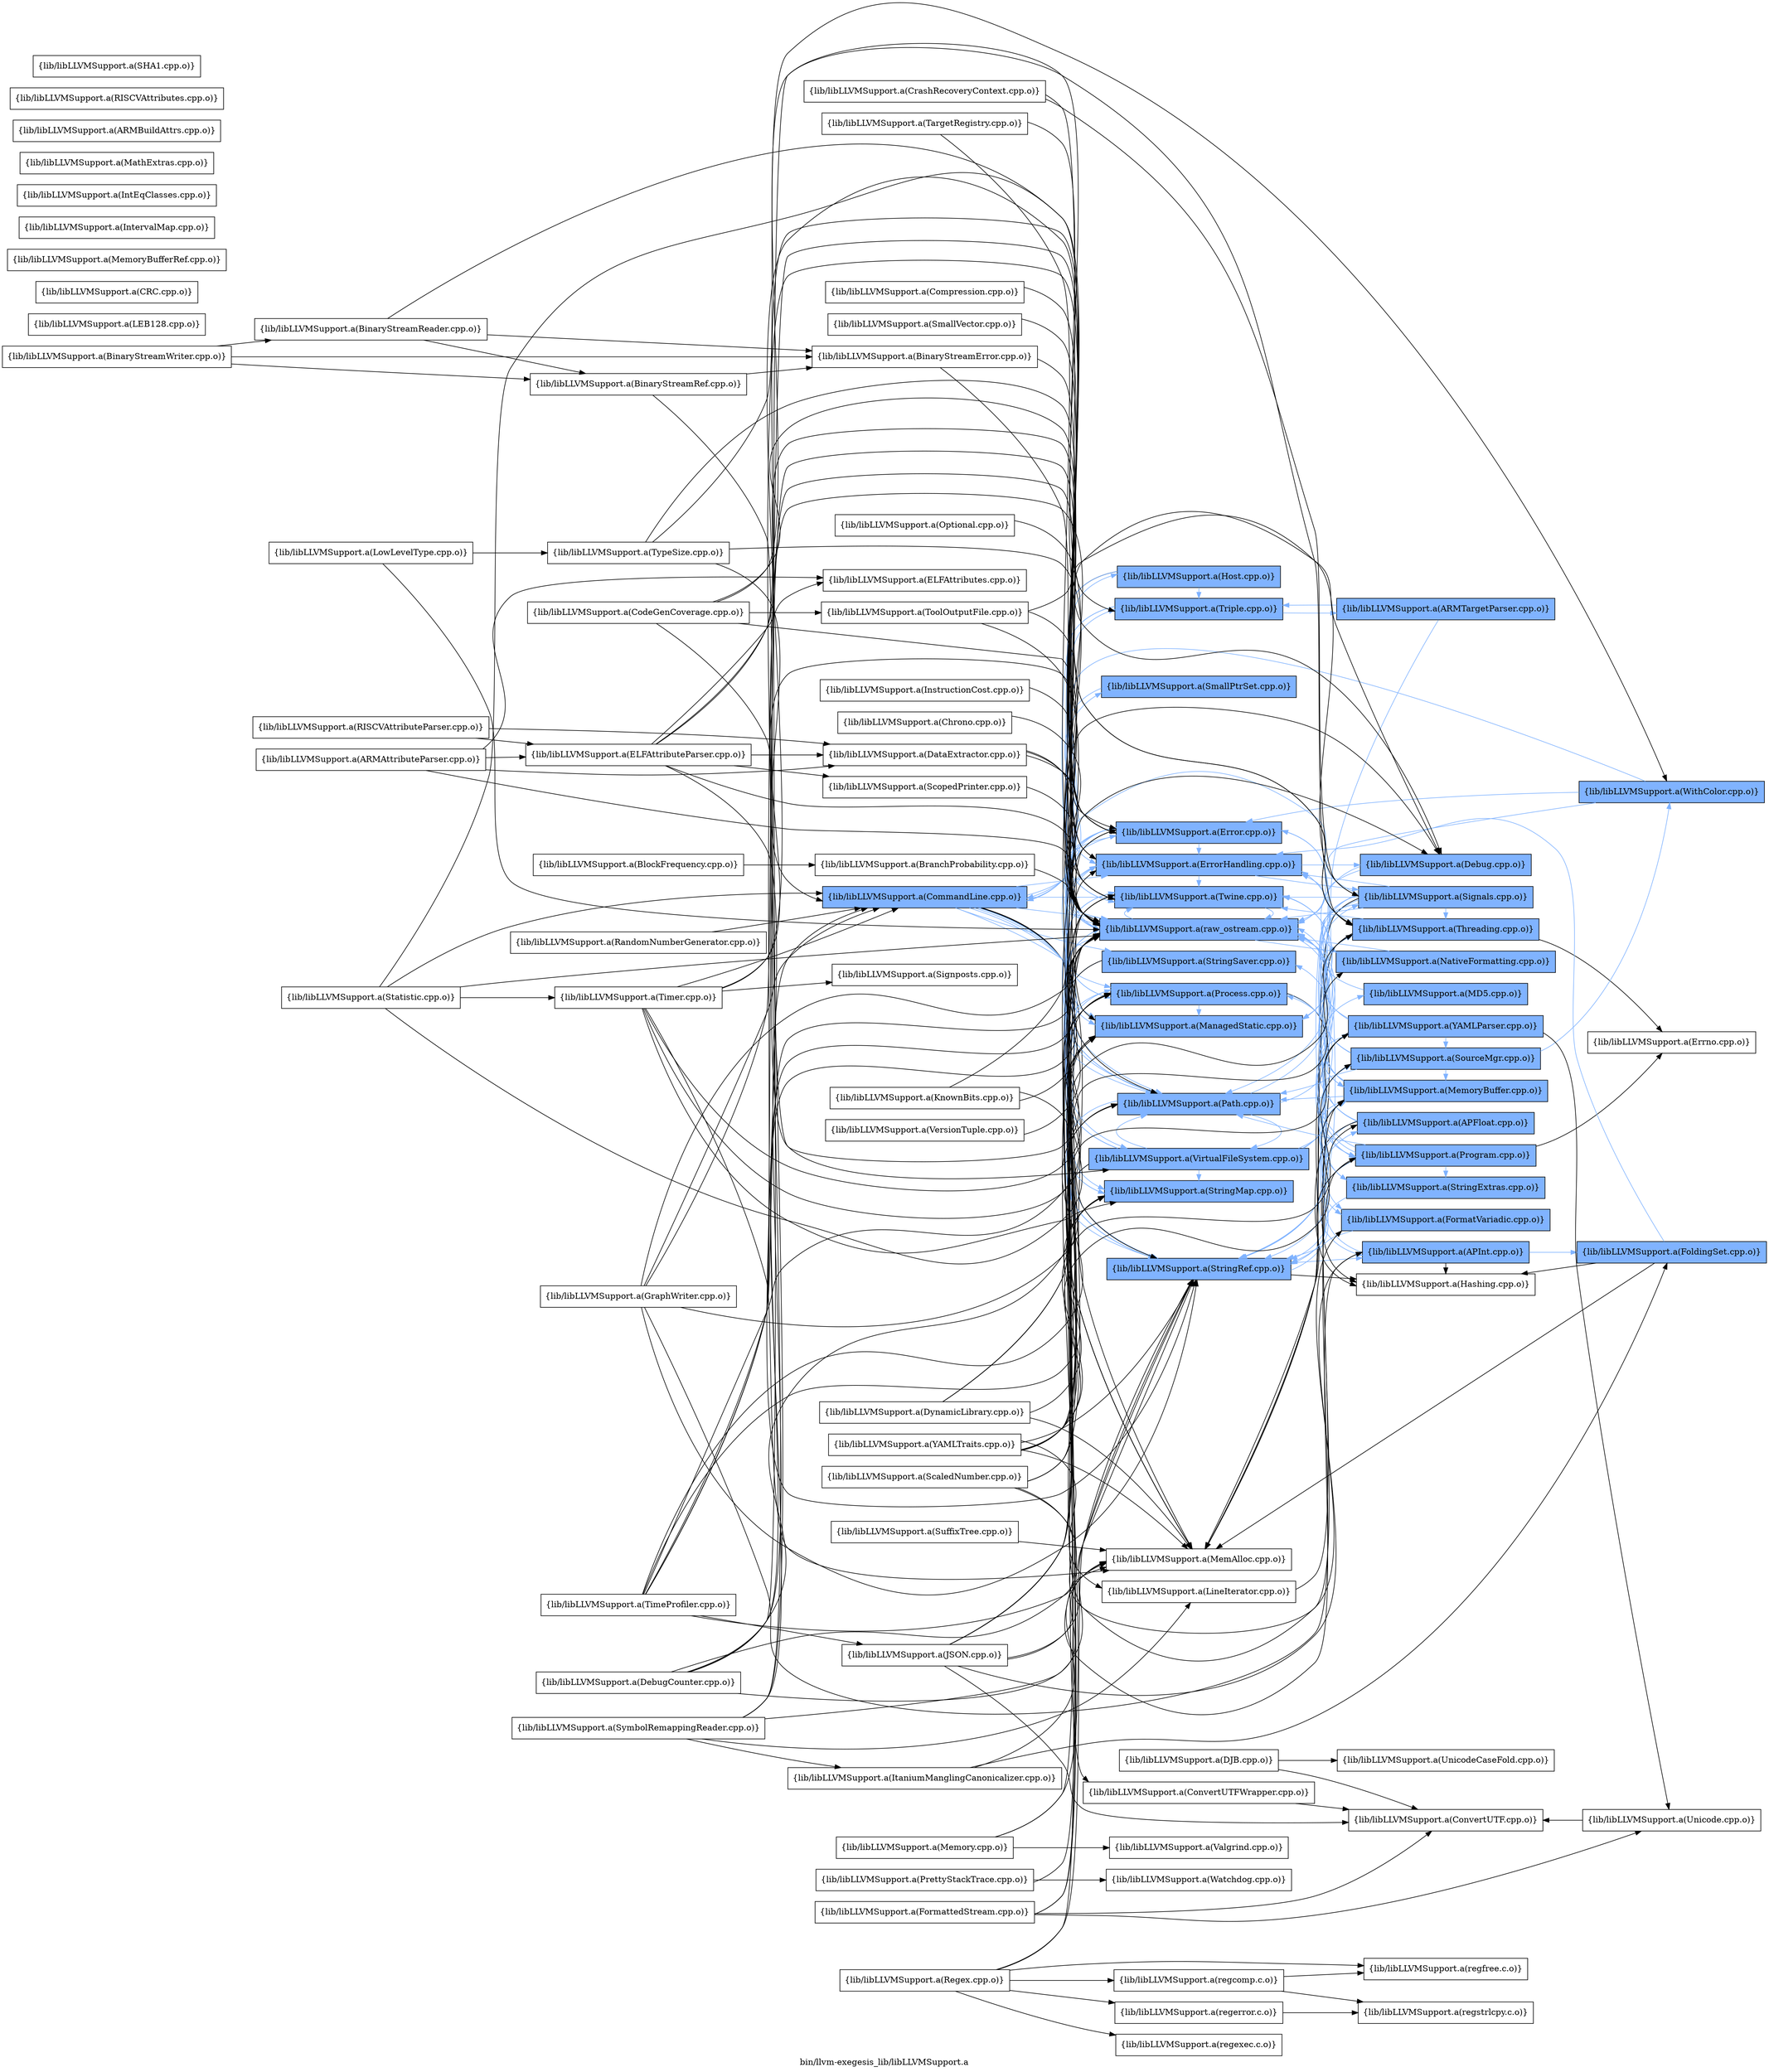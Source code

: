 digraph "bin/llvm-exegesis_lib/libLLVMSupport.a" {
	label="bin/llvm-exegesis_lib/libLLVMSupport.a";
	rankdir=LR;
	{ rank=same; Node0x5604ee09af78;  }
	{ rank=same; Node0x5604ee0b16d8; Node0x5604ee0bab48; Node0x5604ee0b8fc8; Node0x5604ee0b87f8; Node0x5604ee0b7b78; Node0x5604ee09a398; Node0x5604ee099bc8; Node0x5604ee098f48; Node0x5604ee0961f8; Node0x5604ee0967e8; Node0x5604ee0b0cd8; Node0x5604ee0b0788; Node0x5604ee0ae9d8; Node0x5604ee0a0a68; Node0x5604ee0a10a8; Node0x5604ee0a1828;  }
	{ rank=same; Node0x5604ee0af388; Node0x5604ee0b9798; Node0x5604ee097af8; Node0x5604ee0b73a8; Node0x5604ee0993f8; Node0x5604ee0982c8; Node0x5604ee0b1098; Node0x5604ee09cf08; Node0x5604ee0b1cc8; Node0x5604ee0b9ec8; Node0x5604ee0af888; Node0x5604ee09fbb8; Node0x5604ee0a0298; Node0x5604ee0b32a8; Node0x5604ee0b2df8; Node0x5604ee0b2628;  }
	{ rank=same; Node0x5604ee09af78;  }
	{ rank=same; Node0x5604ee0b16d8; Node0x5604ee0bab48; Node0x5604ee0b8fc8; Node0x5604ee0b87f8; Node0x5604ee0b7b78; Node0x5604ee09a398; Node0x5604ee099bc8; Node0x5604ee098f48; Node0x5604ee0961f8; Node0x5604ee0967e8; Node0x5604ee0b0cd8; Node0x5604ee0b0788; Node0x5604ee0ae9d8; Node0x5604ee0a0a68; Node0x5604ee0a10a8; Node0x5604ee0a1828;  }
	{ rank=same; Node0x5604ee0af388; Node0x5604ee0b9798; Node0x5604ee097af8; Node0x5604ee0b73a8; Node0x5604ee0993f8; Node0x5604ee0982c8; Node0x5604ee0b1098; Node0x5604ee09cf08; Node0x5604ee0b1cc8; Node0x5604ee0b9ec8; Node0x5604ee0af888; Node0x5604ee09fbb8; Node0x5604ee0a0298; Node0x5604ee0b32a8; Node0x5604ee0b2df8; Node0x5604ee0b2628;  }

	Node0x5604ee09af78 [shape=record,shape=box,group=1,style=filled,fillcolor="0.600000 0.5 1",label="{lib/libLLVMSupport.a(CommandLine.cpp.o)}"];
	Node0x5604ee09af78 -> Node0x5604ee0b16d8[color="0.600000 0.5 1"];
	Node0x5604ee09af78 -> Node0x5604ee0bab48[color="0.600000 0.5 1"];
	Node0x5604ee09af78 -> Node0x5604ee0b8fc8[color="0.600000 0.5 1"];
	Node0x5604ee09af78 -> Node0x5604ee0b87f8[color="0.600000 0.5 1"];
	Node0x5604ee09af78 -> Node0x5604ee0b7b78[color="0.600000 0.5 1"];
	Node0x5604ee09af78 -> Node0x5604ee09a398;
	Node0x5604ee09af78 -> Node0x5604ee099bc8[color="0.600000 0.5 1"];
	Node0x5604ee09af78 -> Node0x5604ee098f48[color="0.600000 0.5 1"];
	Node0x5604ee09af78 -> Node0x5604ee0961f8[color="0.600000 0.5 1"];
	Node0x5604ee09af78 -> Node0x5604ee0967e8;
	Node0x5604ee09af78 -> Node0x5604ee0b0cd8[color="0.600000 0.5 1"];
	Node0x5604ee09af78 -> Node0x5604ee0b0788[color="0.600000 0.5 1"];
	Node0x5604ee09af78 -> Node0x5604ee0ae9d8[color="0.600000 0.5 1"];
	Node0x5604ee09af78 -> Node0x5604ee0a0a68[color="0.600000 0.5 1"];
	Node0x5604ee09af78 -> Node0x5604ee0a10a8[color="0.600000 0.5 1"];
	Node0x5604ee09af78 -> Node0x5604ee0a1828[color="0.600000 0.5 1"];
	Node0x5604ee099bc8 [shape=record,shape=box,group=1,style=filled,fillcolor="0.600000 0.5 1",label="{lib/libLLVMSupport.a(Error.cpp.o)}"];
	Node0x5604ee099bc8 -> Node0x5604ee098f48[color="0.600000 0.5 1"];
	Node0x5604ee099bc8 -> Node0x5604ee0961f8[color="0.600000 0.5 1"];
	Node0x5604ee099bc8 -> Node0x5604ee0b0cd8[color="0.600000 0.5 1"];
	Node0x5604ee099bc8 -> Node0x5604ee0ae9d8[color="0.600000 0.5 1"];
	Node0x5604ee0967e8 [shape=record,shape=box,group=0,label="{lib/libLLVMSupport.a(MemAlloc.cpp.o)}"];
	Node0x5604ee0b0cd8 [shape=record,shape=box,group=1,style=filled,fillcolor="0.600000 0.5 1",label="{lib/libLLVMSupport.a(Twine.cpp.o)}"];
	Node0x5604ee0b0cd8 -> Node0x5604ee0ae9d8[color="0.600000 0.5 1"];
	Node0x5604ee0ae9d8 [shape=record,shape=box,group=1,style=filled,fillcolor="0.600000 0.5 1",label="{lib/libLLVMSupport.a(raw_ostream.cpp.o)}"];
	Node0x5604ee0ae9d8 -> Node0x5604ee099bc8[color="0.600000 0.5 1"];
	Node0x5604ee0ae9d8 -> Node0x5604ee098f48[color="0.600000 0.5 1"];
	Node0x5604ee0ae9d8 -> Node0x5604ee0b0cd8[color="0.600000 0.5 1"];
	Node0x5604ee0ae9d8 -> Node0x5604ee09fbb8[color="0.600000 0.5 1"];
	Node0x5604ee0ae9d8 -> Node0x5604ee0a0298[color="0.600000 0.5 1"];
	Node0x5604ee0ae9d8 -> Node0x5604ee0a10a8[color="0.600000 0.5 1"];
	Node0x5604ee0ae9d8 -> Node0x5604ee0a1828[color="0.600000 0.5 1"];
	Node0x5604ee0ae9d8 -> Node0x5604ee0b32a8[color="0.600000 0.5 1"];
	Node0x5604ee0b1db8 [shape=record,shape=box,group=0,label="{lib/libLLVMSupport.a(TargetRegistry.cpp.o)}"];
	Node0x5604ee0b1db8 -> Node0x5604ee0b7b78;
	Node0x5604ee0b1db8 -> Node0x5604ee0ae9d8;
	Node0x5604ee0b2df8 [shape=record,shape=box,group=1,style=filled,fillcolor="0.600000 0.5 1",label="{lib/libLLVMSupport.a(MD5.cpp.o)}"];
	Node0x5604ee0b2df8 -> Node0x5604ee0ae9d8[color="0.600000 0.5 1"];
	Node0x5604ee0b1cc8 [shape=record,shape=box,group=1,style=filled,fillcolor="0.600000 0.5 1",label="{lib/libLLVMSupport.a(SourceMgr.cpp.o)}"];
	Node0x5604ee0b1cc8 -> Node0x5604ee0b9ec8[color="0.600000 0.5 1"];
	Node0x5604ee0b1cc8 -> Node0x5604ee0b87f8[color="0.600000 0.5 1"];
	Node0x5604ee0b1cc8 -> Node0x5604ee0b0cd8[color="0.600000 0.5 1"];
	Node0x5604ee0b1cc8 -> Node0x5604ee0b0008[color="0.600000 0.5 1"];
	Node0x5604ee0b1cc8 -> Node0x5604ee0ae9d8[color="0.600000 0.5 1"];
	Node0x5604ee0b1cc8 -> Node0x5604ee0a10a8[color="0.600000 0.5 1"];
	Node0x5604ee0bab48 [shape=record,shape=box,group=1,style=filled,fillcolor="0.600000 0.5 1",label="{lib/libLLVMSupport.a(StringMap.cpp.o)}"];
	Node0x5604ee0bab48 -> Node0x5604ee098f48[color="0.600000 0.5 1"];
	Node0x5604ee0b87f8 [shape=record,shape=box,group=1,style=filled,fillcolor="0.600000 0.5 1",label="{lib/libLLVMSupport.a(StringRef.cpp.o)}"];
	Node0x5604ee0b87f8 -> Node0x5604ee0af388[color="0.600000 0.5 1"];
	Node0x5604ee0b87f8 -> Node0x5604ee0b9798[color="0.600000 0.5 1"];
	Node0x5604ee0b87f8 -> Node0x5604ee099bc8[color="0.600000 0.5 1"];
	Node0x5604ee0b87f8 -> Node0x5604ee097af8;
	Node0x5604ee098f48 [shape=record,shape=box,group=1,style=filled,fillcolor="0.600000 0.5 1",label="{lib/libLLVMSupport.a(ErrorHandling.cpp.o)}"];
	Node0x5604ee098f48 -> Node0x5604ee0982c8[color="0.600000 0.5 1"];
	Node0x5604ee098f48 -> Node0x5604ee0b0cd8[color="0.600000 0.5 1"];
	Node0x5604ee098f48 -> Node0x5604ee0ae9d8[color="0.600000 0.5 1"];
	Node0x5604ee098f48 -> Node0x5604ee0b1098[color="0.600000 0.5 1"];
	Node0x5604ee0a10a8 [shape=record,shape=box,group=1,style=filled,fillcolor="0.600000 0.5 1",label="{lib/libLLVMSupport.a(Path.cpp.o)}"];
	Node0x5604ee0a10a8 -> Node0x5604ee0b2df8[color="0.600000 0.5 1"];
	Node0x5604ee0a10a8 -> Node0x5604ee0b87f8[color="0.600000 0.5 1"];
	Node0x5604ee0a10a8 -> Node0x5604ee099bc8[color="0.600000 0.5 1"];
	Node0x5604ee0a10a8 -> Node0x5604ee0b0cd8[color="0.600000 0.5 1"];
	Node0x5604ee0a10a8 -> Node0x5604ee0b0788[color="0.600000 0.5 1"];
	Node0x5604ee0a10a8 -> Node0x5604ee0a1828[color="0.600000 0.5 1"];
	Node0x5604ee0a10a8 -> Node0x5604ee0b1098[color="0.600000 0.5 1"];
	Node0x5604ee0b1098 [shape=record,shape=box,group=1,style=filled,fillcolor="0.600000 0.5 1",label="{lib/libLLVMSupport.a(Signals.cpp.o)}"];
	Node0x5604ee0b1098 -> Node0x5604ee0b9ec8[color="0.600000 0.5 1"];
	Node0x5604ee0b1098 -> Node0x5604ee0b87f8[color="0.600000 0.5 1"];
	Node0x5604ee0b1098 -> Node0x5604ee09af78[color="0.600000 0.5 1"];
	Node0x5604ee0b1098 -> Node0x5604ee098f48[color="0.600000 0.5 1"];
	Node0x5604ee0b1098 -> Node0x5604ee0961f8[color="0.600000 0.5 1"];
	Node0x5604ee0b1098 -> Node0x5604ee0967e8;
	Node0x5604ee0b1098 -> Node0x5604ee0b0cd8[color="0.600000 0.5 1"];
	Node0x5604ee0b1098 -> Node0x5604ee0ae9d8[color="0.600000 0.5 1"];
	Node0x5604ee0b1098 -> Node0x5604ee09fbb8[color="0.600000 0.5 1"];
	Node0x5604ee0b1098 -> Node0x5604ee0a0298[color="0.600000 0.5 1"];
	Node0x5604ee0b1098 -> Node0x5604ee0a10a8[color="0.600000 0.5 1"];
	Node0x5604ee0b1098 -> Node0x5604ee0b32a8[color="0.600000 0.5 1"];
	Node0x5604ee0b1098 -> Node0x5604ee09cf08[color="0.600000 0.5 1"];
	Node0x5604ee097af8 [shape=record,shape=box,group=0,label="{lib/libLLVMSupport.a(Hashing.cpp.o)}"];
	Node0x5604ee0972d8 [shape=record,shape=box,group=0,label="{lib/libLLVMSupport.a(LEB128.cpp.o)}"];
	Node0x5604ee0b16d8 [shape=record,shape=box,group=1,style=filled,fillcolor="0.600000 0.5 1",label="{lib/libLLVMSupport.a(SmallPtrSet.cpp.o)}"];
	Node0x5604ee0b16d8 -> Node0x5604ee098f48[color="0.600000 0.5 1"];
	Node0x5604ee0b7b78 [shape=record,shape=box,group=1,style=filled,fillcolor="0.600000 0.5 1",label="{lib/libLLVMSupport.a(Triple.cpp.o)}"];
	Node0x5604ee0b7b78 -> Node0x5604ee0b87f8[color="0.600000 0.5 1"];
	Node0x5604ee0b7b78 -> Node0x5604ee0b73a8[color="0.600000 0.5 1"];
	Node0x5604ee0b7b78 -> Node0x5604ee0b0cd8[color="0.600000 0.5 1"];
	Node0x5604ee0af388 [shape=record,shape=box,group=1,style=filled,fillcolor="0.600000 0.5 1",label="{lib/libLLVMSupport.a(APInt.cpp.o)}"];
	Node0x5604ee0af388 -> Node0x5604ee0978c8[color="0.600000 0.5 1"];
	Node0x5604ee0af388 -> Node0x5604ee097af8;
	Node0x5604ee0af388 -> Node0x5604ee0ae9d8[color="0.600000 0.5 1"];
	Node0x5604ee0978c8 [shape=record,shape=box,group=1,style=filled,fillcolor="0.600000 0.5 1",label="{lib/libLLVMSupport.a(FoldingSet.cpp.o)}"];
	Node0x5604ee0978c8 -> Node0x5604ee098f48[color="0.600000 0.5 1"];
	Node0x5604ee0978c8 -> Node0x5604ee097af8;
	Node0x5604ee0978c8 -> Node0x5604ee0967e8;
	Node0x5604ee0b8fc8 [shape=record,shape=box,group=1,style=filled,fillcolor="0.600000 0.5 1",label="{lib/libLLVMSupport.a(StringSaver.cpp.o)}"];
	Node0x5604ee0b8fc8 -> Node0x5604ee0b87f8[color="0.600000 0.5 1"];
	Node0x5604ee0b8fc8 -> Node0x5604ee0967e8;
	Node0x5604ee09a398 [shape=record,shape=box,group=0,label="{lib/libLLVMSupport.a(ConvertUTFWrapper.cpp.o)}"];
	Node0x5604ee09a398 -> Node0x5604ee0993f8;
	Node0x5604ee0961f8 [shape=record,shape=box,group=1,style=filled,fillcolor="0.600000 0.5 1",label="{lib/libLLVMSupport.a(ManagedStatic.cpp.o)}"];
	Node0x5604ee0961f8 -> Node0x5604ee09cf08[color="0.600000 0.5 1"];
	Node0x5604ee0b0788 [shape=record,shape=box,group=1,style=filled,fillcolor="0.600000 0.5 1",label="{lib/libLLVMSupport.a(VirtualFileSystem.cpp.o)}"];
	Node0x5604ee0b0788 -> Node0x5604ee0b1cc8[color="0.600000 0.5 1"];
	Node0x5604ee0b0788 -> Node0x5604ee0b9ec8[color="0.600000 0.5 1"];
	Node0x5604ee0b0788 -> Node0x5604ee0bab48[color="0.600000 0.5 1"];
	Node0x5604ee0b0788 -> Node0x5604ee0b87f8[color="0.600000 0.5 1"];
	Node0x5604ee0b0788 -> Node0x5604ee099bc8[color="0.600000 0.5 1"];
	Node0x5604ee0b0788 -> Node0x5604ee0967e8;
	Node0x5604ee0b0788 -> Node0x5604ee0b0cd8[color="0.600000 0.5 1"];
	Node0x5604ee0b0788 -> Node0x5604ee0af888[color="0.600000 0.5 1"];
	Node0x5604ee0b0788 -> Node0x5604ee0ae9d8[color="0.600000 0.5 1"];
	Node0x5604ee0b0788 -> Node0x5604ee0a10a8[color="0.600000 0.5 1"];
	Node0x5604ee0a0a68 [shape=record,shape=box,group=1,style=filled,fillcolor="0.600000 0.5 1",label="{lib/libLLVMSupport.a(Host.cpp.o)}"];
	Node0x5604ee0a0a68 -> Node0x5604ee0bab48[color="0.600000 0.5 1"];
	Node0x5604ee0a0a68 -> Node0x5604ee0b87f8[color="0.600000 0.5 1"];
	Node0x5604ee0a0a68 -> Node0x5604ee0b7b78[color="0.600000 0.5 1"];
	Node0x5604ee0a0a68 -> Node0x5604ee0967e8;
	Node0x5604ee0a0a68 -> Node0x5604ee0ae9d8[color="0.600000 0.5 1"];
	Node0x5604ee0a1828 [shape=record,shape=box,group=1,style=filled,fillcolor="0.600000 0.5 1",label="{lib/libLLVMSupport.a(Process.cpp.o)}"];
	Node0x5604ee0a1828 -> Node0x5604ee099bc8[color="0.600000 0.5 1"];
	Node0x5604ee0a1828 -> Node0x5604ee097af8;
	Node0x5604ee0a1828 -> Node0x5604ee0961f8[color="0.600000 0.5 1"];
	Node0x5604ee0a1828 -> Node0x5604ee0a10a8[color="0.600000 0.5 1"];
	Node0x5604ee0a1828 -> Node0x5604ee0b2628[color="0.600000 0.5 1"];
	Node0x5604ee0993f8 [shape=record,shape=box,group=0,label="{lib/libLLVMSupport.a(ConvertUTF.cpp.o)}"];
	Node0x5604ee0982c8 [shape=record,shape=box,group=1,style=filled,fillcolor="0.600000 0.5 1",label="{lib/libLLVMSupport.a(Debug.cpp.o)}"];
	Node0x5604ee0982c8 -> Node0x5604ee0961f8[color="0.600000 0.5 1"];
	Node0x5604ee0982c8 -> Node0x5604ee0ae9d8[color="0.600000 0.5 1"];
	Node0x5604ee09cf08 [shape=record,shape=box,group=1,style=filled,fillcolor="0.600000 0.5 1",label="{lib/libLLVMSupport.a(Threading.cpp.o)}"];
	Node0x5604ee09cf08 -> Node0x5604ee0b87f8[color="0.600000 0.5 1"];
	Node0x5604ee09cf08 -> Node0x5604ee098f48[color="0.600000 0.5 1"];
	Node0x5604ee09cf08 -> Node0x5604ee0967e8;
	Node0x5604ee09cf08 -> Node0x5604ee0b0cd8[color="0.600000 0.5 1"];
	Node0x5604ee09cf08 -> Node0x5604ee0b1868;
	Node0x5604ee0b1ef8 [shape=record,shape=box,group=0,label="{lib/libLLVMSupport.a(SmallVector.cpp.o)}"];
	Node0x5604ee0b1ef8 -> Node0x5604ee098f48;
	Node0x5604ee0b9ec8 [shape=record,shape=box,group=1,style=filled,fillcolor="0.600000 0.5 1",label="{lib/libLLVMSupport.a(MemoryBuffer.cpp.o)}"];
	Node0x5604ee0b9ec8 -> Node0x5604ee099bc8[color="0.600000 0.5 1"];
	Node0x5604ee0b9ec8 -> Node0x5604ee0b0cd8[color="0.600000 0.5 1"];
	Node0x5604ee0b9ec8 -> Node0x5604ee0a10a8[color="0.600000 0.5 1"];
	Node0x5604ee0b9ec8 -> Node0x5604ee0a1828[color="0.600000 0.5 1"];
	Node0x5604ee0b9ec8 -> Node0x5604ee0b32a8[color="0.600000 0.5 1"];
	Node0x5604ee0b0008 [shape=record,shape=box,group=1,style=filled,fillcolor="0.600000 0.5 1",label="{lib/libLLVMSupport.a(WithColor.cpp.o)}"];
	Node0x5604ee0b0008 -> Node0x5604ee09af78[color="0.600000 0.5 1"];
	Node0x5604ee0b0008 -> Node0x5604ee099bc8[color="0.600000 0.5 1"];
	Node0x5604ee0b0008 -> Node0x5604ee0ae9d8[color="0.600000 0.5 1"];
	Node0x5604ee0b32a8 [shape=record,shape=box,group=1,style=filled,fillcolor="0.600000 0.5 1",label="{lib/libLLVMSupport.a(Program.cpp.o)}"];
	Node0x5604ee0b32a8 -> Node0x5604ee0b8fc8[color="0.600000 0.5 1"];
	Node0x5604ee0b32a8 -> Node0x5604ee0b87f8[color="0.600000 0.5 1"];
	Node0x5604ee0b32a8 -> Node0x5604ee0967e8;
	Node0x5604ee0b32a8 -> Node0x5604ee0ae9d8[color="0.600000 0.5 1"];
	Node0x5604ee0b32a8 -> Node0x5604ee0a10a8[color="0.600000 0.5 1"];
	Node0x5604ee0b32a8 -> Node0x5604ee0b2628[color="0.600000 0.5 1"];
	Node0x5604ee0b32a8 -> Node0x5604ee0b1868;
	Node0x5604ee0b9798 [shape=record,shape=box,group=1,style=filled,fillcolor="0.600000 0.5 1",label="{lib/libLLVMSupport.a(APFloat.cpp.o)}"];
	Node0x5604ee0b9798 -> Node0x5604ee0af388[color="0.600000 0.5 1"];
	Node0x5604ee0b9798 -> Node0x5604ee0b87f8[color="0.600000 0.5 1"];
	Node0x5604ee0b9798 -> Node0x5604ee099bc8[color="0.600000 0.5 1"];
	Node0x5604ee0b9798 -> Node0x5604ee097af8;
	Node0x5604ee0b9798 -> Node0x5604ee0ae9d8[color="0.600000 0.5 1"];
	Node0x5604ee0b73a8 [shape=record,shape=box,group=1,style=filled,fillcolor="0.600000 0.5 1",label="{lib/libLLVMSupport.a(ARMTargetParser.cpp.o)}"];
	Node0x5604ee0b73a8 -> Node0x5604ee0b87f8[color="0.600000 0.5 1"];
	Node0x5604ee0b73a8 -> Node0x5604ee0b7b78[color="0.600000 0.5 1"];
	Node0x5604ee0af888 [shape=record,shape=box,group=1,style=filled,fillcolor="0.600000 0.5 1",label="{lib/libLLVMSupport.a(YAMLParser.cpp.o)}"];
	Node0x5604ee0af888 -> Node0x5604ee0b1cc8[color="0.600000 0.5 1"];
	Node0x5604ee0af888 -> Node0x5604ee0b9ec8[color="0.600000 0.5 1"];
	Node0x5604ee0af888 -> Node0x5604ee0b87f8[color="0.600000 0.5 1"];
	Node0x5604ee0af888 -> Node0x5604ee098f48[color="0.600000 0.5 1"];
	Node0x5604ee0af888 -> Node0x5604ee0967e8;
	Node0x5604ee0af888 -> Node0x5604ee0af108;
	Node0x5604ee0af888 -> Node0x5604ee0ae9d8[color="0.600000 0.5 1"];
	Node0x5604ee0af108 [shape=record,shape=box,group=0,label="{lib/libLLVMSupport.a(Unicode.cpp.o)}"];
	Node0x5604ee0af108 -> Node0x5604ee0993f8;
	Node0x5604ee09fbb8 [shape=record,shape=box,group=1,style=filled,fillcolor="0.600000 0.5 1",label="{lib/libLLVMSupport.a(NativeFormatting.cpp.o)}"];
	Node0x5604ee09fbb8 -> Node0x5604ee0ae9d8[color="0.600000 0.5 1"];
	Node0x5604ee0a0298 [shape=record,shape=box,group=1,style=filled,fillcolor="0.600000 0.5 1",label="{lib/libLLVMSupport.a(FormatVariadic.cpp.o)}"];
	Node0x5604ee0a0298 -> Node0x5604ee0b87f8[color="0.600000 0.5 1"];
	Node0x5604ee0b2628 [shape=record,shape=box,group=1,style=filled,fillcolor="0.600000 0.5 1",label="{lib/libLLVMSupport.a(StringExtras.cpp.o)}"];
	Node0x5604ee0b2628 -> Node0x5604ee0b87f8[color="0.600000 0.5 1"];
	Node0x5604ee0b2628 -> Node0x5604ee0ae9d8[color="0.600000 0.5 1"];
	Node0x5604ee0b42e8 [shape=record,shape=box,group=0,label="{lib/libLLVMSupport.a(CrashRecoveryContext.cpp.o)}"];
	Node0x5604ee0b42e8 -> Node0x5604ee0961f8;
	Node0x5604ee0b42e8 -> Node0x5604ee0b1098;
	Node0x5604ee0b1868 [shape=record,shape=box,group=0,label="{lib/libLLVMSupport.a(Errno.cpp.o)}"];
	Node0x5604ee0a8b28 [shape=record,shape=box,group=0,label="{lib/libLLVMSupport.a(TypeSize.cpp.o)}"];
	Node0x5604ee0a8b28 -> Node0x5604ee09af78;
	Node0x5604ee0a8b28 -> Node0x5604ee098f48;
	Node0x5604ee0a8b28 -> Node0x5604ee0b0008;
	Node0x5604ee0a8b28 -> Node0x5604ee0ae9d8;
	Node0x5604ee094ad8 [shape=record,shape=box,group=0,label="{lib/libLLVMSupport.a(KnownBits.cpp.o)}"];
	Node0x5604ee094ad8 -> Node0x5604ee0af388;
	Node0x5604ee094ad8 -> Node0x5604ee0982c8;
	Node0x5604ee094ad8 -> Node0x5604ee0ae9d8;
	Node0x5604ee0aae78 [shape=record,shape=box,group=0,label="{lib/libLLVMSupport.a(BranchProbability.cpp.o)}"];
	Node0x5604ee0aae78 -> Node0x5604ee0ae9d8;
	Node0x5604ee098958 [shape=record,shape=box,group=0,label="{lib/libLLVMSupport.a(CodeGenCoverage.cpp.o)}"];
	Node0x5604ee098958 -> Node0x5604ee0b0cd8;
	Node0x5604ee098958 -> Node0x5604ee0ae9d8;
	Node0x5604ee098958 -> Node0x5604ee0a1828;
	Node0x5604ee098958 -> Node0x5604ee09cf08;
	Node0x5604ee098958 -> Node0x5604ee099678;
	Node0x5604ee099678 [shape=record,shape=box,group=0,label="{lib/libLLVMSupport.a(ToolOutputFile.cpp.o)}"];
	Node0x5604ee099678 -> Node0x5604ee0ae9d8;
	Node0x5604ee099678 -> Node0x5604ee0a10a8;
	Node0x5604ee099678 -> Node0x5604ee0b1098;
	Node0x5604ee0afab8 [shape=record,shape=box,group=0,label="{lib/libLLVMSupport.a(GraphWriter.cpp.o)}"];
	Node0x5604ee0afab8 -> Node0x5604ee0b87f8;
	Node0x5604ee0afab8 -> Node0x5604ee09af78;
	Node0x5604ee0afab8 -> Node0x5604ee0b0cd8;
	Node0x5604ee0afab8 -> Node0x5604ee0ae9d8;
	Node0x5604ee0afab8 -> Node0x5604ee0a10a8;
	Node0x5604ee0afab8 -> Node0x5604ee0b32a8;
	Node0x5604ee0b0198 [shape=record,shape=box,group=0,label="{lib/libLLVMSupport.a(DynamicLibrary.cpp.o)}"];
	Node0x5604ee0b0198 -> Node0x5604ee0bab48;
	Node0x5604ee0b0198 -> Node0x5604ee0961f8;
	Node0x5604ee0b0198 -> Node0x5604ee0967e8;
	Node0x5604ee0b0198 -> Node0x5604ee09cf08;
	Node0x5604ee0a4398 [shape=record,shape=box,group=0,label="{lib/libLLVMSupport.a(Compression.cpp.o)}"];
	Node0x5604ee0a4398 -> Node0x5604ee099bc8;
	Node0x5604ee0a03d8 [shape=record,shape=box,group=0,label="{lib/libLLVMSupport.a(CRC.cpp.o)}"];
	Node0x5604ee0b2268 [shape=record,shape=box,group=0,label="{lib/libLLVMSupport.a(YAMLTraits.cpp.o)}"];
	Node0x5604ee0b2268 -> Node0x5604ee0b1cc8;
	Node0x5604ee0b2268 -> Node0x5604ee0b9ec8;
	Node0x5604ee0b2268 -> Node0x5604ee0bab48;
	Node0x5604ee0b2268 -> Node0x5604ee0b87f8;
	Node0x5604ee0b2268 -> Node0x5604ee098f48;
	Node0x5604ee0b2268 -> Node0x5604ee0967e8;
	Node0x5604ee0b2268 -> Node0x5604ee0b0cd8;
	Node0x5604ee0b2268 -> Node0x5604ee0af888;
	Node0x5604ee0b2268 -> Node0x5604ee0ae9d8;
	Node0x5604ee0b2268 -> Node0x5604ee0b1a98;
	Node0x5604ee0b3258 [shape=record,shape=box,group=0,label="{lib/libLLVMSupport.a(MemoryBufferRef.cpp.o)}"];
	Node0x5604ee0b1a98 [shape=record,shape=box,group=0,label="{lib/libLLVMSupport.a(LineIterator.cpp.o)}"];
	Node0x5604ee0b1a98 -> Node0x5604ee0b9ec8;
	Node0x5604ee0b1278 [shape=record,shape=box,group=0,label="{lib/libLLVMSupport.a(VersionTuple.cpp.o)}"];
	Node0x5604ee0b1278 -> Node0x5604ee0ae9d8;
	Node0x5604ee0ac638 [shape=record,shape=box,group=0,label="{lib/libLLVMSupport.a(Timer.cpp.o)}"];
	Node0x5604ee0ac638 -> Node0x5604ee0bab48;
	Node0x5604ee0ac638 -> Node0x5604ee09af78;
	Node0x5604ee0ac638 -> Node0x5604ee0961f8;
	Node0x5604ee0ac638 -> Node0x5604ee0967e8;
	Node0x5604ee0ac638 -> Node0x5604ee0ae9d8;
	Node0x5604ee0ac638 -> Node0x5604ee0a1828;
	Node0x5604ee0ac638 -> Node0x5604ee09cf08;
	Node0x5604ee0ac638 -> Node0x5604ee0ac958;
	Node0x5604ee0ac958 [shape=record,shape=box,group=0,label="{lib/libLLVMSupport.a(Signposts.cpp.o)}"];
	Node0x5604ee0b6778 [shape=record,shape=box,group=0,label="{lib/libLLVMSupport.a(DJB.cpp.o)}"];
	Node0x5604ee0b6778 -> Node0x5604ee0993f8;
	Node0x5604ee0b6778 -> Node0x5604ee0b83e8;
	Node0x5604ee0b83e8 [shape=record,shape=box,group=0,label="{lib/libLLVMSupport.a(UnicodeCaseFold.cpp.o)}"];
	Node0x5604ee0a6fa8 [shape=record,shape=box,group=0,label="{lib/libLLVMSupport.a(BinaryStreamWriter.cpp.o)}"];
	Node0x5604ee0a6fa8 -> Node0x5604ee0a76d8;
	Node0x5604ee0a6fa8 -> Node0x5604ee0930e8;
	Node0x5604ee0a6fa8 -> Node0x5604ee097d28;
	Node0x5604ee0a76d8 [shape=record,shape=box,group=0,label="{lib/libLLVMSupport.a(BinaryStreamRef.cpp.o)}"];
	Node0x5604ee0a76d8 -> Node0x5604ee0b0788;
	Node0x5604ee0a76d8 -> Node0x5604ee0930e8;
	Node0x5604ee0930e8 [shape=record,shape=box,group=0,label="{lib/libLLVMSupport.a(BinaryStreamError.cpp.o)}"];
	Node0x5604ee0930e8 -> Node0x5604ee099bc8;
	Node0x5604ee0930e8 -> Node0x5604ee0ae9d8;
	Node0x5604ee097d28 [shape=record,shape=box,group=0,label="{lib/libLLVMSupport.a(BinaryStreamReader.cpp.o)}"];
	Node0x5604ee097d28 -> Node0x5604ee099bc8;
	Node0x5604ee097d28 -> Node0x5604ee0a76d8;
	Node0x5604ee097d28 -> Node0x5604ee0930e8;
	Node0x5604ee09a4d8 [shape=record,shape=box,group=0,label="{lib/libLLVMSupport.a(DataExtractor.cpp.o)}"];
	Node0x5604ee09a4d8 -> Node0x5604ee0b87f8;
	Node0x5604ee09a4d8 -> Node0x5604ee099bc8;
	Node0x5604ee09a4d8 -> Node0x5604ee0ae9d8;
	Node0x5604ee0b3078 [shape=record,shape=box,group=0,label="{lib/libLLVMSupport.a(Optional.cpp.o)}"];
	Node0x5604ee0b3078 -> Node0x5604ee0ae9d8;
	Node0x5604ee09a1b8 [shape=record,shape=box,group=0,label="{lib/libLLVMSupport.a(ScopedPrinter.cpp.o)}"];
	Node0x5604ee09a1b8 -> Node0x5604ee0ae9d8;
	Node0x5604ee0a3df8 [shape=record,shape=box,group=0,label="{lib/libLLVMSupport.a(LowLevelType.cpp.o)}"];
	Node0x5604ee0a3df8 -> Node0x5604ee0ae9d8;
	Node0x5604ee0a3df8 -> Node0x5604ee0a8b28;
	Node0x5604ee0b03c8 [shape=record,shape=box,group=0,label="{lib/libLLVMSupport.a(BlockFrequency.cpp.o)}"];
	Node0x5604ee0b03c8 -> Node0x5604ee0aae78;
	Node0x5604ee09dea8 [shape=record,shape=box,group=0,label="{lib/libLLVMSupport.a(IntervalMap.cpp.o)}"];
	Node0x5604ee0b9d38 [shape=record,shape=box,group=0,label="{lib/libLLVMSupport.a(Memory.cpp.o)}"];
	Node0x5604ee0b9d38 -> Node0x5604ee099bc8;
	Node0x5604ee0b9d38 -> Node0x5604ee0a1828;
	Node0x5604ee0b9d38 -> Node0x5604ee0bae18;
	Node0x5604ee0bae18 [shape=record,shape=box,group=0,label="{lib/libLLVMSupport.a(Valgrind.cpp.o)}"];
	Node0x5604ee0b9b08 [shape=record,shape=box,group=0,label="{lib/libLLVMSupport.a(ELFAttributeParser.cpp.o)}"];
	Node0x5604ee0b9b08 -> Node0x5604ee0b87f8;
	Node0x5604ee0b9b08 -> Node0x5604ee099bc8;
	Node0x5604ee0b9b08 -> Node0x5604ee0b0cd8;
	Node0x5604ee0b9b08 -> Node0x5604ee0ae9d8;
	Node0x5604ee0b9b08 -> Node0x5604ee09a4d8;
	Node0x5604ee0b9b08 -> Node0x5604ee09a1b8;
	Node0x5604ee0b9b08 -> Node0x5604ee0b8988;
	Node0x5604ee0b8988 [shape=record,shape=box,group=0,label="{lib/libLLVMSupport.a(ELFAttributes.cpp.o)}"];
	Node0x5604ee0a7cc8 [shape=record,shape=box,group=0,label="{lib/libLLVMSupport.a(IntEqClasses.cpp.o)}"];
	Node0x5604ee0b2cb8 [shape=record,shape=box,group=0,label="{lib/libLLVMSupport.a(MathExtras.cpp.o)}"];
	Node0x5604ee0af1a8 [shape=record,shape=box,group=0,label="{lib/libLLVMSupport.a(FormattedStream.cpp.o)}"];
	Node0x5604ee0af1a8 -> Node0x5604ee0993f8;
	Node0x5604ee0af1a8 -> Node0x5604ee0982c8;
	Node0x5604ee0af1a8 -> Node0x5604ee0af108;
	Node0x5604ee0af1a8 -> Node0x5604ee0ae9d8;
	Node0x5604ee095848 [shape=record,shape=box,group=0,label="{lib/libLLVMSupport.a(ScaledNumber.cpp.o)}"];
	Node0x5604ee095848 -> Node0x5604ee0af388;
	Node0x5604ee095848 -> Node0x5604ee0b9798;
	Node0x5604ee095848 -> Node0x5604ee0982c8;
	Node0x5604ee095848 -> Node0x5604ee0ae9d8;
	Node0x5604ee0b7f38 [shape=record,shape=box,group=0,label="{lib/libLLVMSupport.a(DebugCounter.cpp.o)}"];
	Node0x5604ee0b7f38 -> Node0x5604ee0b87f8;
	Node0x5604ee0b7f38 -> Node0x5604ee09af78;
	Node0x5604ee0b7f38 -> Node0x5604ee0982c8;
	Node0x5604ee0b7f38 -> Node0x5604ee0961f8;
	Node0x5604ee0b7f38 -> Node0x5604ee0967e8;
	Node0x5604ee0b7f38 -> Node0x5604ee0ae9d8;
	Node0x5604ee0b7998 [shape=record,shape=box,group=0,label="{lib/libLLVMSupport.a(SuffixTree.cpp.o)}"];
	Node0x5604ee0b7998 -> Node0x5604ee0967e8;
	Node0x5604ee0a1e68 [shape=record,shape=box,group=0,label="{lib/libLLVMSupport.a(JSON.cpp.o)}"];
	Node0x5604ee0a1e68 -> Node0x5604ee0b87f8;
	Node0x5604ee0a1e68 -> Node0x5604ee0993f8;
	Node0x5604ee0a1e68 -> Node0x5604ee099bc8;
	Node0x5604ee0a1e68 -> Node0x5604ee0967e8;
	Node0x5604ee0a1e68 -> Node0x5604ee0b0cd8;
	Node0x5604ee0a1e68 -> Node0x5604ee0ae9d8;
	Node0x5604ee0a1e68 -> Node0x5604ee09fbb8;
	Node0x5604ee0a1e68 -> Node0x5604ee0a0298;
	Node0x5604ee0b93d8 [shape=record,shape=box,group=0,label="{lib/libLLVMSupport.a(Regex.cpp.o)}"];
	Node0x5604ee0b93d8 -> Node0x5604ee0b87f8;
	Node0x5604ee0b93d8 -> Node0x5604ee0b0cd8;
	Node0x5604ee0b93d8 -> Node0x5604ee0b96a8;
	Node0x5604ee0b93d8 -> Node0x5604ee0ba6e8;
	Node0x5604ee0b93d8 -> Node0x5604ee0a74a8;
	Node0x5604ee0b93d8 -> Node0x5604ee0a71d8;
	Node0x5604ee0b96a8 [shape=record,shape=box,group=0,label="{lib/libLLVMSupport.a(regcomp.c.o)}"];
	Node0x5604ee0b96a8 -> Node0x5604ee0ba468;
	Node0x5604ee0b96a8 -> Node0x5604ee0ba6e8;
	Node0x5604ee0ba6e8 [shape=record,shape=box,group=0,label="{lib/libLLVMSupport.a(regfree.c.o)}"];
	Node0x5604ee0a74a8 [shape=record,shape=box,group=0,label="{lib/libLLVMSupport.a(regerror.c.o)}"];
	Node0x5604ee0a74a8 -> Node0x5604ee0ba468;
	Node0x5604ee0a71d8 [shape=record,shape=box,group=0,label="{lib/libLLVMSupport.a(regexec.c.o)}"];
	Node0x5604ee0ba468 [shape=record,shape=box,group=0,label="{lib/libLLVMSupport.a(regstrlcpy.c.o)}"];
	Node0x5604ee09cdc8 [shape=record,shape=box,group=0,label="{lib/libLLVMSupport.a(TimeProfiler.cpp.o)}"];
	Node0x5604ee09cdc8 -> Node0x5604ee0bab48;
	Node0x5604ee09cdc8 -> Node0x5604ee099bc8;
	Node0x5604ee09cdc8 -> Node0x5604ee0967e8;
	Node0x5604ee09cdc8 -> Node0x5604ee0b0cd8;
	Node0x5604ee09cdc8 -> Node0x5604ee0ae9d8;
	Node0x5604ee09cdc8 -> Node0x5604ee0a10a8;
	Node0x5604ee09cdc8 -> Node0x5604ee0a1828;
	Node0x5604ee09cdc8 -> Node0x5604ee0a1e68;
	Node0x5604ee09c968 [shape=record,shape=box,group=0,label="{lib/libLLVMSupport.a(PrettyStackTrace.cpp.o)}"];
	Node0x5604ee09c968 -> Node0x5604ee0ae9d8;
	Node0x5604ee09c968 -> Node0x5604ee09bd38;
	Node0x5604ee09bd38 [shape=record,shape=box,group=0,label="{lib/libLLVMSupport.a(Watchdog.cpp.o)}"];
	Node0x5604ee0b81b8 [shape=record,shape=box,group=0,label="{lib/libLLVMSupport.a(ItaniumManglingCanonicalizer.cpp.o)}"];
	Node0x5604ee0b81b8 -> Node0x5604ee0978c8;
	Node0x5604ee0b81b8 -> Node0x5604ee0967e8;
	Node0x5604ee0b7948 [shape=record,shape=box,group=0,label="{lib/libLLVMSupport.a(SymbolRemappingReader.cpp.o)}"];
	Node0x5604ee0b7948 -> Node0x5604ee0b87f8;
	Node0x5604ee0b7948 -> Node0x5604ee099bc8;
	Node0x5604ee0b7948 -> Node0x5604ee0b0cd8;
	Node0x5604ee0b7948 -> Node0x5604ee0ae9d8;
	Node0x5604ee0b7948 -> Node0x5604ee0b1a98;
	Node0x5604ee0b7948 -> Node0x5604ee0b81b8;
	Node0x5604ee0b5328 [shape=record,shape=box,group=0,label="{lib/libLLVMSupport.a(ARMBuildAttrs.cpp.o)}"];
	Node0x5604ee0b3938 [shape=record,shape=box,group=0,label="{lib/libLLVMSupport.a(RISCVAttributes.cpp.o)}"];
	Node0x5604ee0b5e68 [shape=record,shape=box,group=0,label="{lib/libLLVMSupport.a(ARMAttributeParser.cpp.o)}"];
	Node0x5604ee0b5e68 -> Node0x5604ee0ae9d8;
	Node0x5604ee0b5e68 -> Node0x5604ee09a4d8;
	Node0x5604ee0b5e68 -> Node0x5604ee0b9b08;
	Node0x5604ee0b5e68 -> Node0x5604ee0b8988;
	Node0x5604ee0b3ca8 [shape=record,shape=box,group=0,label="{lib/libLLVMSupport.a(RISCVAttributeParser.cpp.o)}"];
	Node0x5604ee0b3ca8 -> Node0x5604ee09a4d8;
	Node0x5604ee0b3ca8 -> Node0x5604ee0b9b08;
	Node0x5604ee09cc88 [shape=record,shape=box,group=0,label="{lib/libLLVMSupport.a(SHA1.cpp.o)}"];
	Node0x5604ee0b7498 [shape=record,shape=box,group=0,label="{lib/libLLVMSupport.a(InstructionCost.cpp.o)}"];
	Node0x5604ee0b7498 -> Node0x5604ee0ae9d8;
	Node0x5604ee0b7b28 [shape=record,shape=box,group=0,label="{lib/libLLVMSupport.a(Chrono.cpp.o)}"];
	Node0x5604ee0b7b28 -> Node0x5604ee0ae9d8;
	Node0x5604ee0b6cc8 [shape=record,shape=box,group=0,label="{lib/libLLVMSupport.a(RandomNumberGenerator.cpp.o)}"];
	Node0x5604ee0b6cc8 -> Node0x5604ee09af78;
	Node0x5604ee0b85c8 [shape=record,shape=box,group=0,label="{lib/libLLVMSupport.a(Statistic.cpp.o)}"];
	Node0x5604ee0b85c8 -> Node0x5604ee09af78;
	Node0x5604ee0b85c8 -> Node0x5604ee0961f8;
	Node0x5604ee0b85c8 -> Node0x5604ee0ae9d8;
	Node0x5604ee0b85c8 -> Node0x5604ee09cf08;
	Node0x5604ee0b85c8 -> Node0x5604ee0ac638;
}
